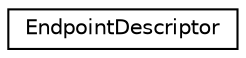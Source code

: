 digraph "Graphical Class Hierarchy"
{
  edge [fontname="Helvetica",fontsize="10",labelfontname="Helvetica",labelfontsize="10"];
  node [fontname="Helvetica",fontsize="10",shape=record];
  rankdir="LR";
  Node1 [label="EndpointDescriptor",height=0.2,width=0.4,color="black", fillcolor="white", style="filled",URL="$d7/d3e/structEndpointDescriptor.html"];
}
